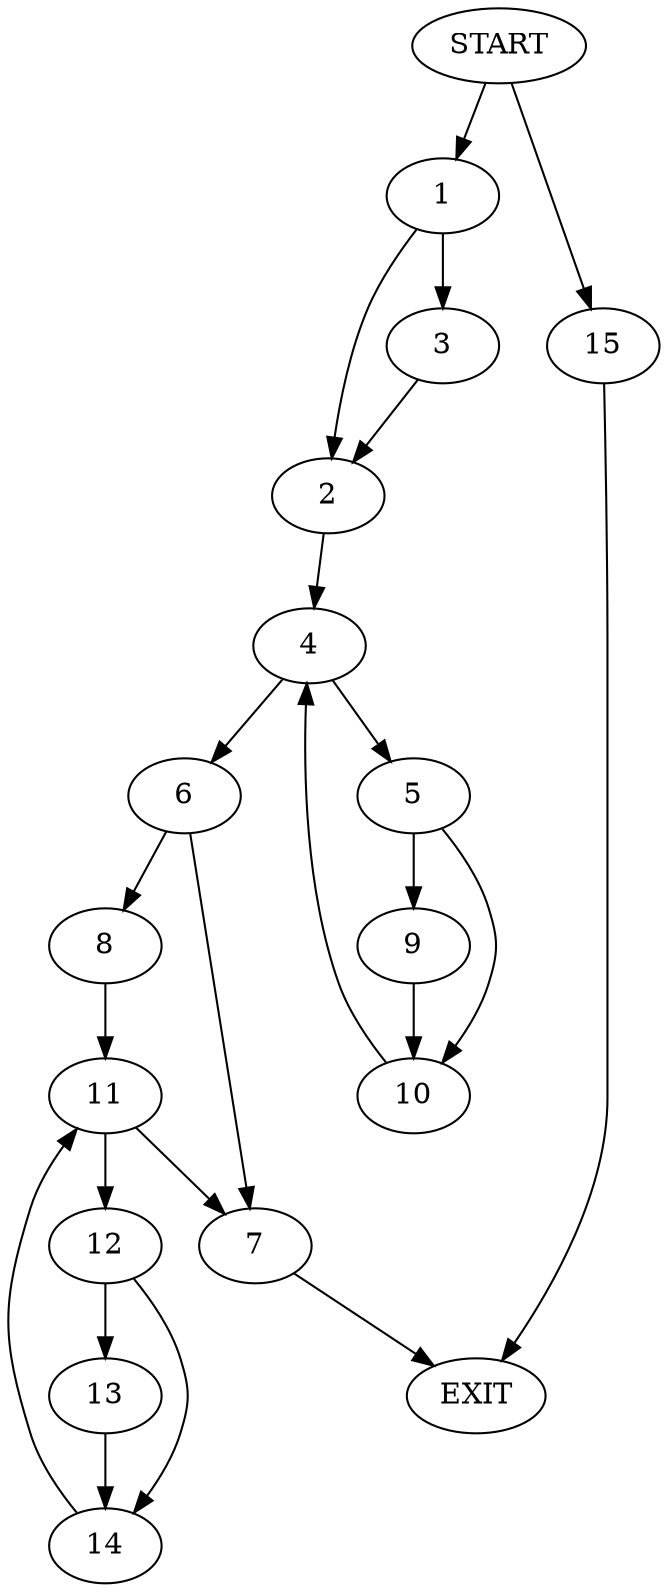 digraph {
0 [label="START"]
16 [label="EXIT"]
0 -> 1
1 -> 2
1 -> 3
3 -> 2
2 -> 4
4 -> 5
4 -> 6
6 -> 7
6 -> 8
5 -> 9
5 -> 10
10 -> 4
9 -> 10
7 -> 16
8 -> 11
11 -> 7
11 -> 12
12 -> 13
12 -> 14
13 -> 14
14 -> 11
0 -> 15
15 -> 16
}
